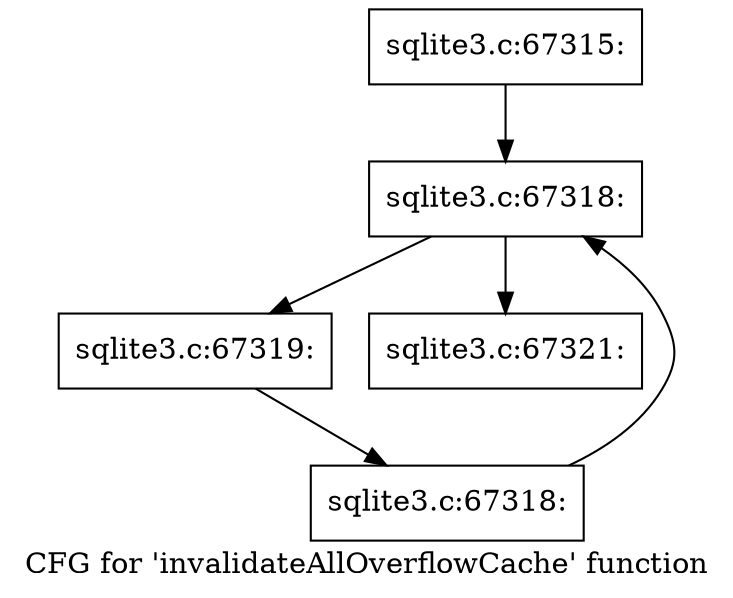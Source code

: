 digraph "CFG for 'invalidateAllOverflowCache' function" {
	label="CFG for 'invalidateAllOverflowCache' function";

	Node0x55c0f7897850 [shape=record,label="{sqlite3.c:67315:}"];
	Node0x55c0f7897850 -> Node0x55c0f78a5ba0;
	Node0x55c0f78a5ba0 [shape=record,label="{sqlite3.c:67318:}"];
	Node0x55c0f78a5ba0 -> Node0x55c0f78a6a50;
	Node0x55c0f78a5ba0 -> Node0x55c0f78a61d0;
	Node0x55c0f78a6a50 [shape=record,label="{sqlite3.c:67319:}"];
	Node0x55c0f78a6a50 -> Node0x55c0f78a5fc0;
	Node0x55c0f78a5fc0 [shape=record,label="{sqlite3.c:67318:}"];
	Node0x55c0f78a5fc0 -> Node0x55c0f78a5ba0;
	Node0x55c0f78a61d0 [shape=record,label="{sqlite3.c:67321:}"];
}

